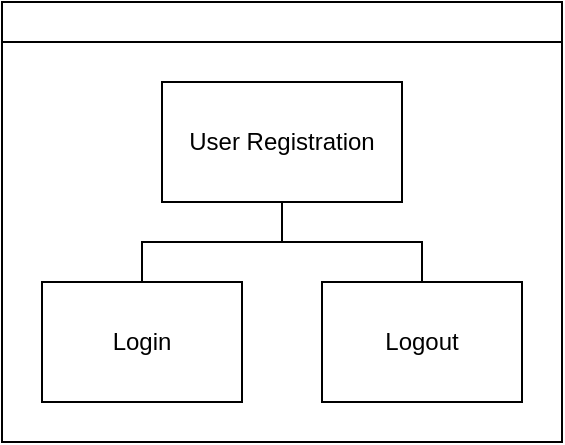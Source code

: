 <mxfile version="24.7.14">
  <diagram name="Page-1" id="WFgAWnk0vSolG2h3N5dx">
    <mxGraphModel dx="1050" dy="557" grid="1" gridSize="10" guides="1" tooltips="1" connect="1" arrows="1" fold="1" page="1" pageScale="1" pageWidth="1169" pageHeight="827" math="0" shadow="0">
      <root>
        <mxCell id="0" />
        <mxCell id="1" parent="0" />
        <mxCell id="Wvlnfc6akxbK0Xw1W7D5-1" value="" style="swimlane;startSize=20;horizontal=1;containerType=tree;newEdgeStyle={&quot;edgeStyle&quot;:&quot;elbowEdgeStyle&quot;,&quot;startArrow&quot;:&quot;none&quot;,&quot;endArrow&quot;:&quot;none&quot;};" vertex="1" parent="1">
          <mxGeometry y="160" width="280" height="220" as="geometry" />
        </mxCell>
        <mxCell id="Wvlnfc6akxbK0Xw1W7D5-2" value="" style="edgeStyle=elbowEdgeStyle;elbow=vertical;sourcePerimeterSpacing=0;targetPerimeterSpacing=0;startArrow=none;endArrow=none;rounded=0;curved=0;" edge="1" parent="Wvlnfc6akxbK0Xw1W7D5-1" source="Wvlnfc6akxbK0Xw1W7D5-4" target="Wvlnfc6akxbK0Xw1W7D5-5">
          <mxGeometry relative="1" as="geometry" />
        </mxCell>
        <mxCell id="Wvlnfc6akxbK0Xw1W7D5-3" value="" style="edgeStyle=elbowEdgeStyle;elbow=vertical;sourcePerimeterSpacing=0;targetPerimeterSpacing=0;startArrow=none;endArrow=none;rounded=0;curved=0;" edge="1" parent="Wvlnfc6akxbK0Xw1W7D5-1" source="Wvlnfc6akxbK0Xw1W7D5-4" target="Wvlnfc6akxbK0Xw1W7D5-6">
          <mxGeometry relative="1" as="geometry" />
        </mxCell>
        <UserObject label="User Registration" treeRoot="1" id="Wvlnfc6akxbK0Xw1W7D5-4">
          <mxCell style="whiteSpace=wrap;html=1;align=center;treeFolding=1;treeMoving=1;newEdgeStyle={&quot;edgeStyle&quot;:&quot;elbowEdgeStyle&quot;,&quot;startArrow&quot;:&quot;none&quot;,&quot;endArrow&quot;:&quot;none&quot;};" vertex="1" parent="Wvlnfc6akxbK0Xw1W7D5-1">
            <mxGeometry x="80" y="40" width="120" height="60" as="geometry" />
          </mxCell>
        </UserObject>
        <mxCell id="Wvlnfc6akxbK0Xw1W7D5-5" value="Login" style="whiteSpace=wrap;html=1;align=center;verticalAlign=middle;treeFolding=1;treeMoving=1;newEdgeStyle={&quot;edgeStyle&quot;:&quot;elbowEdgeStyle&quot;,&quot;startArrow&quot;:&quot;none&quot;,&quot;endArrow&quot;:&quot;none&quot;};" vertex="1" parent="Wvlnfc6akxbK0Xw1W7D5-1">
          <mxGeometry x="20" y="140" width="100" height="60" as="geometry" />
        </mxCell>
        <mxCell id="Wvlnfc6akxbK0Xw1W7D5-6" value="Logout" style="whiteSpace=wrap;html=1;align=center;verticalAlign=middle;treeFolding=1;treeMoving=1;newEdgeStyle={&quot;edgeStyle&quot;:&quot;elbowEdgeStyle&quot;,&quot;startArrow&quot;:&quot;none&quot;,&quot;endArrow&quot;:&quot;none&quot;};" vertex="1" parent="Wvlnfc6akxbK0Xw1W7D5-1">
          <mxGeometry x="160" y="140" width="100" height="60" as="geometry" />
        </mxCell>
      </root>
    </mxGraphModel>
  </diagram>
</mxfile>
